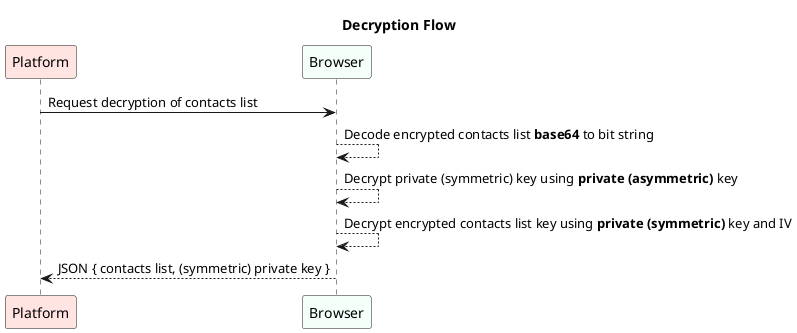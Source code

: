 @startuml decryption-flow

title "Decryption Flow"

participant "Platform" as PL #MistyRose
participant Browser #MintCream

PL -> Browser: Request decryption of contacts list

Browser --> Browser: Decode encrypted contacts list **base64** to bit string
Browser --> Browser: Decrypt private (symmetric) key using **private (asymmetric)** key
Browser --> Browser: Decrypt encrypted contacts list key using **private (symmetric)** key and IV

Browser --> PL: JSON { contacts list, (symmetric) private key }

@enduml
